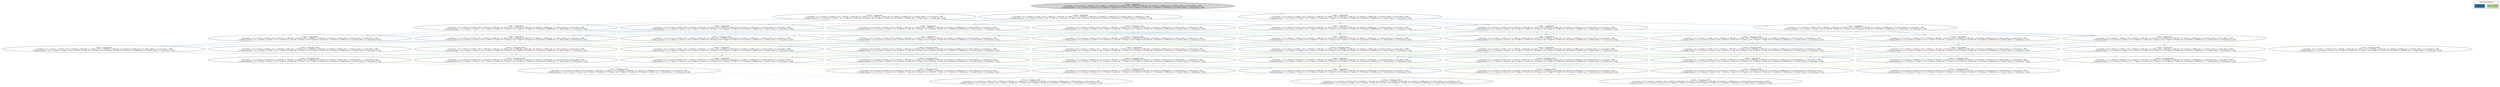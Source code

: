 strict digraph DiskGraph {
edge [colorscheme="paired12"]
nodesep=0.35;
subgraph cluster_graph {
color="white";
-8036394080867483863 [label="/\\ state = \"operational\"\n/\\ customers = [c1 |-> [assets |-> [credit |-> (25 :> 2 @@ 50 :> 2 @@ 100 :> 2), bank |-> (25 :> 0 @@ 50 :> 0 @@ 100 :> 0), product |-> [saffron_sky |-> 0, desert_white |-> 0, ocean_blue |-> 0]]]]\n/\\ vending_machines = [v1 |-> [assets |-> [credit |-> (25 :> 0 @@ 50 :> 0 @@ 100 :> 0), bank |-> (25 :> 0 @@ 50 :> 0 @@ 100 :> 0), product |-> [saffron_sky |-> 2, desert_white |-> 2, ocean_blue |-> 2]]]]",style = filled]
-8036394080867483863 -> 5819618742679521046 [label="",color="2",fontcolor="2"];
5819618742679521046 [label="/\\ state = \"operational\"\n/\\ customers = [c1 |-> [assets |-> [credit |-> (25 :> 1 @@ 50 :> 2 @@ 100 :> 2), bank |-> (25 :> 0 @@ 50 :> 0 @@ 100 :> 0), product |-> [saffron_sky |-> 0, desert_white |-> 0, ocean_blue |-> 0]]]]\n/\\ vending_machines = [v1 |-> [assets |-> [credit |-> (25 :> 1 @@ 50 :> 0 @@ 100 :> 0), bank |-> (25 :> 0 @@ 50 :> 0 @@ 100 :> 0), product |-> [saffron_sky |-> 2, desert_white |-> 2, ocean_blue |-> 2]]]]"];
-8036394080867483863 -> 4469112854891526664 [label="",color="2",fontcolor="2"];
4469112854891526664 [label="/\\ state = \"operational\"\n/\\ customers = [c1 |-> [assets |-> [credit |-> (25 :> 2 @@ 50 :> 1 @@ 100 :> 2), bank |-> (25 :> 0 @@ 50 :> 0 @@ 100 :> 0), product |-> [saffron_sky |-> 0, desert_white |-> 0, ocean_blue |-> 0]]]]\n/\\ vending_machines = [v1 |-> [assets |-> [credit |-> (25 :> 0 @@ 50 :> 1 @@ 100 :> 0), bank |-> (25 :> 0 @@ 50 :> 0 @@ 100 :> 0), product |-> [saffron_sky |-> 2, desert_white |-> 2, ocean_blue |-> 2]]]]"];
5819618742679521046 -> -1954012271186810486 [label="",color="2",fontcolor="2"];
-1954012271186810486 [label="/\\ state = \"operational\"\n/\\ customers = [c1 |-> [assets |-> [credit |-> (25 :> 0 @@ 50 :> 2 @@ 100 :> 2), bank |-> (25 :> 0 @@ 50 :> 0 @@ 100 :> 0), product |-> [saffron_sky |-> 0, desert_white |-> 0, ocean_blue |-> 0]]]]\n/\\ vending_machines = [v1 |-> [assets |-> [credit |-> (25 :> 2 @@ 50 :> 0 @@ 100 :> 0), bank |-> (25 :> 0 @@ 50 :> 0 @@ 100 :> 0), product |-> [saffron_sky |-> 2, desert_white |-> 2, ocean_blue |-> 2]]]]"];
-8036394080867483863 -> -5869116558079258916 [label="",color="2",fontcolor="2"];
-5869116558079258916 [label="/\\ state = \"operational\"\n/\\ customers = [c1 |-> [assets |-> [credit |-> (25 :> 2 @@ 50 :> 2 @@ 100 :> 1), bank |-> (25 :> 0 @@ 50 :> 0 @@ 100 :> 0), product |-> [saffron_sky |-> 0, desert_white |-> 0, ocean_blue |-> 0]]]]\n/\\ vending_machines = [v1 |-> [assets |-> [credit |-> (25 :> 0 @@ 50 :> 0 @@ 100 :> 1), bank |-> (25 :> 0 @@ 50 :> 0 @@ 100 :> 0), product |-> [saffron_sky |-> 2, desert_white |-> 2, ocean_blue |-> 2]]]]"];
4469112854891526664 -> -90366428599172553 [label="",color="2",fontcolor="2"];
-90366428599172553 [label="/\\ state = \"operational\"\n/\\ customers = [c1 |-> [assets |-> [credit |-> (25 :> 1 @@ 50 :> 1 @@ 100 :> 2), bank |-> (25 :> 0 @@ 50 :> 0 @@ 100 :> 0), product |-> [saffron_sky |-> 0, desert_white |-> 0, ocean_blue |-> 0]]]]\n/\\ vending_machines = [v1 |-> [assets |-> [credit |-> (25 :> 1 @@ 50 :> 1 @@ 100 :> 0), bank |-> (25 :> 0 @@ 50 :> 0 @@ 100 :> 0), product |-> [saffron_sky |-> 2, desert_white |-> 2, ocean_blue |-> 2]]]]"];
5819618742679521046 -> -90366428599172553 [label="",color="2",fontcolor="2"];
-1954012271186810486 -> 5376295676663590059 [label="",color="2",fontcolor="2"];
5376295676663590059 [label="/\\ state = \"operational\"\n/\\ customers = [c1 |-> [assets |-> [credit |-> (25 :> 0 @@ 50 :> 1 @@ 100 :> 2), bank |-> (25 :> 0 @@ 50 :> 0 @@ 100 :> 0), product |-> [saffron_sky |-> 0, desert_white |-> 0, ocean_blue |-> 0]]]]\n/\\ vending_machines = [v1 |-> [assets |-> [credit |-> (25 :> 2 @@ 50 :> 1 @@ 100 :> 0), bank |-> (25 :> 0 @@ 50 :> 0 @@ 100 :> 0), product |-> [saffron_sky |-> 2, desert_white |-> 2, ocean_blue |-> 2]]]]"];
-5869116558079258916 -> 7941882261574235875 [label="",color="2",fontcolor="2"];
7941882261574235875 [label="/\\ state = \"operational\"\n/\\ customers = [c1 |-> [assets |-> [credit |-> (25 :> 1 @@ 50 :> 2 @@ 100 :> 1), bank |-> (25 :> 0 @@ 50 :> 0 @@ 100 :> 0), product |-> [saffron_sky |-> 0, desert_white |-> 0, ocean_blue |-> 0]]]]\n/\\ vending_machines = [v1 |-> [assets |-> [credit |-> (25 :> 1 @@ 50 :> 0 @@ 100 :> 1), bank |-> (25 :> 0 @@ 50 :> 0 @@ 100 :> 0), product |-> [saffron_sky |-> 2, desert_white |-> 2, ocean_blue |-> 2]]]]"];
4469112854891526664 -> -6702692722698548949 [label="",color="2",fontcolor="2"];
-6702692722698548949 [label="/\\ state = \"operational\"\n/\\ customers = [c1 |-> [assets |-> [credit |-> (25 :> 2 @@ 50 :> 0 @@ 100 :> 2), bank |-> (25 :> 0 @@ 50 :> 0 @@ 100 :> 0), product |-> [saffron_sky |-> 0, desert_white |-> 0, ocean_blue |-> 0]]]]\n/\\ vending_machines = [v1 |-> [assets |-> [credit |-> (25 :> 0 @@ 50 :> 2 @@ 100 :> 0), bank |-> (25 :> 0 @@ 50 :> 0 @@ 100 :> 0), product |-> [saffron_sky |-> 2, desert_white |-> 2, ocean_blue |-> 2]]]]"];
5819618742679521046 -> 7941882261574235875 [label="",color="2",fontcolor="2"];
-90366428599172553 -> 5376295676663590059 [label="",color="2",fontcolor="2"];
-1954012271186810486 -> -2732066980887390081 [label="",color="2",fontcolor="2"];
-2732066980887390081 [label="/\\ state = \"operational\"\n/\\ customers = [c1 |-> [assets |-> [credit |-> (25 :> 0 @@ 50 :> 2 @@ 100 :> 1), bank |-> (25 :> 0 @@ 50 :> 0 @@ 100 :> 0), product |-> [saffron_sky |-> 0, desert_white |-> 0, ocean_blue |-> 0]]]]\n/\\ vending_machines = [v1 |-> [assets |-> [credit |-> (25 :> 2 @@ 50 :> 0 @@ 100 :> 1), bank |-> (25 :> 0 @@ 50 :> 0 @@ 100 :> 0), product |-> [saffron_sky |-> 2, desert_white |-> 2, ocean_blue |-> 2]]]]"];
-5869116558079258916 -> 67890212846767101 [label="",color="2",fontcolor="2"];
67890212846767101 [label="/\\ state = \"operational\"\n/\\ customers = [c1 |-> [assets |-> [credit |-> (25 :> 2 @@ 50 :> 1 @@ 100 :> 1), bank |-> (25 :> 0 @@ 50 :> 0 @@ 100 :> 0), product |-> [saffron_sky |-> 0, desert_white |-> 0, ocean_blue |-> 0]]]]\n/\\ vending_machines = [v1 |-> [assets |-> [credit |-> (25 :> 0 @@ 50 :> 1 @@ 100 :> 1), bank |-> (25 :> 0 @@ 50 :> 0 @@ 100 :> 0), product |-> [saffron_sky |-> 2, desert_white |-> 2, ocean_blue |-> 2]]]]"];
-90366428599172553 -> 7079885371248226580 [label="",color="2",fontcolor="2"];
7079885371248226580 [label="/\\ state = \"operational\"\n/\\ customers = [c1 |-> [assets |-> [credit |-> (25 :> 1 @@ 50 :> 0 @@ 100 :> 2), bank |-> (25 :> 0 @@ 50 :> 0 @@ 100 :> 0), product |-> [saffron_sky |-> 0, desert_white |-> 0, ocean_blue |-> 0]]]]\n/\\ vending_machines = [v1 |-> [assets |-> [credit |-> (25 :> 1 @@ 50 :> 2 @@ 100 :> 0), bank |-> (25 :> 0 @@ 50 :> 0 @@ 100 :> 0), product |-> [saffron_sky |-> 2, desert_white |-> 2, ocean_blue |-> 2]]]]"];
4469112854891526664 -> 67890212846767101 [label="",color="2",fontcolor="2"];
-90366428599172553 -> -4590646274361117758 [label="",color="2",fontcolor="2"];
-4590646274361117758 [label="/\\ state = \"operational\"\n/\\ customers = [c1 |-> [assets |-> [credit |-> (25 :> 1 @@ 50 :> 1 @@ 100 :> 1), bank |-> (25 :> 0 @@ 50 :> 0 @@ 100 :> 0), product |-> [saffron_sky |-> 0, desert_white |-> 0, ocean_blue |-> 0]]]]\n/\\ vending_machines = [v1 |-> [assets |-> [credit |-> (25 :> 1 @@ 50 :> 1 @@ 100 :> 1), bank |-> (25 :> 0 @@ 50 :> 0 @@ 100 :> 0), product |-> [saffron_sky |-> 2, desert_white |-> 2, ocean_blue |-> 2]]]]"];
-1954012271186810486 -> 7011796760722595672 [label="",color="3",fontcolor="3"];
7011796760722595672 [label="/\\ state = \"returning_credit\"\n/\\ customers = [c1 |-> [assets |-> [credit |-> (25 :> 1 @@ 50 :> 2 @@ 100 :> 2), bank |-> (25 :> 0 @@ 50 :> 0 @@ 100 :> 0), product |-> [saffron_sky |-> 0, desert_white |-> 0, ocean_blue |-> 0]]]]\n/\\ vending_machines = [v1 |-> [assets |-> [credit |-> (25 :> 1 @@ 50 :> 0 @@ 100 :> 0), bank |-> (25 :> 0 @@ 50 :> 0 @@ 100 :> 0), product |-> [saffron_sky |-> 2, desert_white |-> 2, ocean_blue |-> 2]]]]"];
-5869116558079258916 -> -7247289101424245446 [label="",color="2",fontcolor="2"];
-7247289101424245446 [label="/\\ state = \"operational\"\n/\\ customers = [c1 |-> [assets |-> [credit |-> (25 :> 2 @@ 50 :> 2 @@ 100 :> 0), bank |-> (25 :> 0 @@ 50 :> 0 @@ 100 :> 0), product |-> [saffron_sky |-> 0, desert_white |-> 0, ocean_blue |-> 0]]]]\n/\\ vending_machines = [v1 |-> [assets |-> [credit |-> (25 :> 0 @@ 50 :> 0 @@ 100 :> 2), bank |-> (25 :> 0 @@ 50 :> 0 @@ 100 :> 0), product |-> [saffron_sky |-> 2, desert_white |-> 2, ocean_blue |-> 2]]]]"];
5819618742679521046 -> -6776397638518184089 [label="",color="3",fontcolor="3"];
-6776397638518184089 [label="/\\ state = \"returning_credit\"\n/\\ customers = [c1 |-> [assets |-> [credit |-> (25 :> 2 @@ 50 :> 2 @@ 100 :> 2), bank |-> (25 :> 0 @@ 50 :> 0 @@ 100 :> 0), product |-> [saffron_sky |-> 0, desert_white |-> 0, ocean_blue |-> 0]]]]\n/\\ vending_machines = [v1 |-> [assets |-> [credit |-> (25 :> 0 @@ 50 :> 0 @@ 100 :> 0), bank |-> (25 :> 0 @@ 50 :> 0 @@ 100 :> 0), product |-> [saffron_sky |-> 2, desert_white |-> 2, ocean_blue |-> 2]]]]"];
-5869116558079258916 -> -6776397638518184089 [label="",color="3",fontcolor="3"];
5376295676663590059 -> -2998752611084689528 [label="",color="2",fontcolor="2"];
-2998752611084689528 [label="/\\ state = \"operational\"\n/\\ customers = [c1 |-> [assets |-> [credit |-> (25 :> 0 @@ 50 :> 0 @@ 100 :> 2), bank |-> (25 :> 0 @@ 50 :> 0 @@ 100 :> 0), product |-> [saffron_sky |-> 0, desert_white |-> 0, ocean_blue |-> 0]]]]\n/\\ vending_machines = [v1 |-> [assets |-> [credit |-> (25 :> 2 @@ 50 :> 2 @@ 100 :> 0), bank |-> (25 :> 0 @@ 50 :> 0 @@ 100 :> 0), product |-> [saffron_sky |-> 2, desert_white |-> 2, ocean_blue |-> 2]]]]"];
-90366428599172553 -> 1119393133486170694 [label="",color="3",fontcolor="3"];
1119393133486170694 [label="/\\ state = \"returning_credit\"\n/\\ customers = [c1 |-> [assets |-> [credit |-> (25 :> 2 @@ 50 :> 1 @@ 100 :> 2), bank |-> (25 :> 0 @@ 50 :> 0 @@ 100 :> 0), product |-> [saffron_sky |-> 0, desert_white |-> 0, ocean_blue |-> 0]]]]\n/\\ vending_machines = [v1 |-> [assets |-> [credit |-> (25 :> 0 @@ 50 :> 1 @@ 100 :> 0), bank |-> (25 :> 0 @@ 50 :> 0 @@ 100 :> 0), product |-> [saffron_sky |-> 2, desert_white |-> 2, ocean_blue |-> 2]]]]"];
4469112854891526664 -> -6776397638518184089 [label="",color="3",fontcolor="3"];
5376295676663590059 -> 8388020077957848414 [label="",color="2",fontcolor="2"];
8388020077957848414 [label="/\\ state = \"operational\"\n/\\ customers = [c1 |-> [assets |-> [credit |-> (25 :> 0 @@ 50 :> 1 @@ 100 :> 1), bank |-> (25 :> 0 @@ 50 :> 0 @@ 100 :> 0), product |-> [saffron_sky |-> 0, desert_white |-> 0, ocean_blue |-> 0]]]]\n/\\ vending_machines = [v1 |-> [assets |-> [credit |-> (25 :> 2 @@ 50 :> 1 @@ 100 :> 1), bank |-> (25 :> 0 @@ 50 :> 0 @@ 100 :> 0), product |-> [saffron_sky |-> 2, desert_white |-> 2, ocean_blue |-> 2]]]]"];
-6702692722698548949 -> 7079885371248226580 [label="",color="2",fontcolor="2"];
7941882261574235875 -> -2732066980887390081 [label="",color="2",fontcolor="2"];
7941882261574235875 -> -4590646274361117758 [label="",color="2",fontcolor="2"];
-90366428599172553 -> 7011796760722595672 [label="",color="3",fontcolor="3"];
7941882261574235875 -> 6618033833113910533 [label="",color="2",fontcolor="2"];
6618033833113910533 [label="/\\ state = \"operational\"\n/\\ customers = [c1 |-> [assets |-> [credit |-> (25 :> 1 @@ 50 :> 2 @@ 100 :> 0), bank |-> (25 :> 0 @@ 50 :> 0 @@ 100 :> 0), product |-> [saffron_sky |-> 0, desert_white |-> 0, ocean_blue |-> 0]]]]\n/\\ vending_machines = [v1 |-> [assets |-> [credit |-> (25 :> 1 @@ 50 :> 0 @@ 100 :> 2), bank |-> (25 :> 0 @@ 50 :> 0 @@ 100 :> 0), product |-> [saffron_sky |-> 2, desert_white |-> 2, ocean_blue |-> 2]]]]"];
-2732066980887390081 -> 8388020077957848414 [label="",color="2",fontcolor="2"];
5376295676663590059 -> -3516347728395412871 [label="",color="3",fontcolor="3"];
-3516347728395412871 [label="/\\ state = \"returning_credit\"\n/\\ customers = [c1 |-> [assets |-> [credit |-> (25 :> 1 @@ 50 :> 1 @@ 100 :> 2), bank |-> (25 :> 0 @@ 50 :> 0 @@ 100 :> 0), product |-> [saffron_sky |-> 0, desert_white |-> 0, ocean_blue |-> 0]]]]\n/\\ vending_machines = [v1 |-> [assets |-> [credit |-> (25 :> 1 @@ 50 :> 1 @@ 100 :> 0), bank |-> (25 :> 0 @@ 50 :> 0 @@ 100 :> 0), product |-> [saffron_sky |-> 2, desert_white |-> 2, ocean_blue |-> 2]]]]"];
-6702692722698548949 -> -7201524341418166050 [label="",color="2",fontcolor="2"];
-7201524341418166050 [label="/\\ state = \"operational\"\n/\\ customers = [c1 |-> [assets |-> [credit |-> (25 :> 2 @@ 50 :> 0 @@ 100 :> 1), bank |-> (25 :> 0 @@ 50 :> 0 @@ 100 :> 0), product |-> [saffron_sky |-> 0, desert_white |-> 0, ocean_blue |-> 0]]]]\n/\\ vending_machines = [v1 |-> [assets |-> [credit |-> (25 :> 0 @@ 50 :> 2 @@ 100 :> 1), bank |-> (25 :> 0 @@ 50 :> 0 @@ 100 :> 0), product |-> [saffron_sky |-> 2, desert_white |-> 2, ocean_blue |-> 2]]]]"];
5376295676663590059 -> -3067958119244795452 [label="",color="3",fontcolor="3"];
-3067958119244795452 [label="/\\ state = \"returning_credit\"\n/\\ customers = [c1 |-> [assets |-> [credit |-> (25 :> 0 @@ 50 :> 2 @@ 100 :> 2), bank |-> (25 :> 0 @@ 50 :> 0 @@ 100 :> 0), product |-> [saffron_sky |-> 0, desert_white |-> 0, ocean_blue |-> 0]]]]\n/\\ vending_machines = [v1 |-> [assets |-> [credit |-> (25 :> 2 @@ 50 :> 0 @@ 100 :> 0), bank |-> (25 :> 0 @@ 50 :> 0 @@ 100 :> 0), product |-> [saffron_sky |-> 2, desert_white |-> 2, ocean_blue |-> 2]]]]"];
-2732066980887390081 -> -1155878170646490215 [label="",color="2",fontcolor="2"];
-1155878170646490215 [label="/\\ state = \"operational\"\n/\\ customers = [c1 |-> [assets |-> [credit |-> (25 :> 0 @@ 50 :> 2 @@ 100 :> 0), bank |-> (25 :> 0 @@ 50 :> 0 @@ 100 :> 0), product |-> [saffron_sky |-> 0, desert_white |-> 0, ocean_blue |-> 0]]]]\n/\\ vending_machines = [v1 |-> [assets |-> [credit |-> (25 :> 2 @@ 50 :> 0 @@ 100 :> 2), bank |-> (25 :> 0 @@ 50 :> 0 @@ 100 :> 0), product |-> [saffron_sky |-> 2, desert_white |-> 2, ocean_blue |-> 2]]]]"];
7941882261574235875 -> -6989254572122958190 [label="",color="3",fontcolor="3"];
-6989254572122958190 [label="/\\ state = \"returning_credit\"\n/\\ customers = [c1 |-> [assets |-> [credit |-> (25 :> 2 @@ 50 :> 2 @@ 100 :> 1), bank |-> (25 :> 0 @@ 50 :> 0 @@ 100 :> 0), product |-> [saffron_sky |-> 0, desert_white |-> 0, ocean_blue |-> 0]]]]\n/\\ vending_machines = [v1 |-> [assets |-> [credit |-> (25 :> 0 @@ 50 :> 0 @@ 100 :> 1), bank |-> (25 :> 0 @@ 50 :> 0 @@ 100 :> 0), product |-> [saffron_sky |-> 2, desert_white |-> 2, ocean_blue |-> 2]]]]"];
67890212846767101 -> -4590646274361117758 [label="",color="2",fontcolor="2"];
7941882261574235875 -> 7011796760722595672 [label="",color="3",fontcolor="3"];
-2732066980887390081 -> 6898005822633094829 [label="",color="3",fontcolor="3"];
6898005822633094829 [label="/\\ state = \"returning_credit\"\n/\\ customers = [c1 |-> [assets |-> [credit |-> (25 :> 1 @@ 50 :> 2 @@ 100 :> 1), bank |-> (25 :> 0 @@ 50 :> 0 @@ 100 :> 0), product |-> [saffron_sky |-> 0, desert_white |-> 0, ocean_blue |-> 0]]]]\n/\\ vending_machines = [v1 |-> [assets |-> [credit |-> (25 :> 1 @@ 50 :> 0 @@ 100 :> 1), bank |-> (25 :> 0 @@ 50 :> 0 @@ 100 :> 0), product |-> [saffron_sky |-> 2, desert_white |-> 2, ocean_blue |-> 2]]]]"];
7079885371248226580 -> -2998752611084689528 [label="",color="2",fontcolor="2"];
-6702692722698548949 -> 1119393133486170694 [label="",color="3",fontcolor="3"];
67890212846767101 -> -7201524341418166050 [label="",color="2",fontcolor="2"];
7079885371248226580 -> 6680110951950827745 [label="",color="2",fontcolor="2"];
6680110951950827745 [label="/\\ state = \"operational\"\n/\\ customers = [c1 |-> [assets |-> [credit |-> (25 :> 1 @@ 50 :> 0 @@ 100 :> 1), bank |-> (25 :> 0 @@ 50 :> 0 @@ 100 :> 0), product |-> [saffron_sky |-> 0, desert_white |-> 0, ocean_blue |-> 0]]]]\n/\\ vending_machines = [v1 |-> [assets |-> [credit |-> (25 :> 1 @@ 50 :> 2 @@ 100 :> 1), bank |-> (25 :> 0 @@ 50 :> 0 @@ 100 :> 0), product |-> [saffron_sky |-> 2, desert_white |-> 2, ocean_blue |-> 2]]]]"];
7011796760722595672 -> -6776397638518184089 [label="",color="3",fontcolor="3"];
-2732066980887390081 -> -3067958119244795452 [label="",color="3",fontcolor="3"];
-4590646274361117758 -> 8388020077957848414 [label="",color="2",fontcolor="2"];
-6776397638518184089 -> -8036394080867483863 [label="",color="3",fontcolor="3"];
67890212846767101 -> 3824102172273655835 [label="",color="2",fontcolor="2"];
3824102172273655835 [label="/\\ state = \"operational\"\n/\\ customers = [c1 |-> [assets |-> [credit |-> (25 :> 2 @@ 50 :> 1 @@ 100 :> 0), bank |-> (25 :> 0 @@ 50 :> 0 @@ 100 :> 0), product |-> [saffron_sky |-> 0, desert_white |-> 0, ocean_blue |-> 0]]]]\n/\\ vending_machines = [v1 |-> [assets |-> [credit |-> (25 :> 0 @@ 50 :> 1 @@ 100 :> 2), bank |-> (25 :> 0 @@ 50 :> 0 @@ 100 :> 0), product |-> [saffron_sky |-> 2, desert_white |-> 2, ocean_blue |-> 2]]]]"];
7079885371248226580 -> -7820826128956681883 [label="",color="3",fontcolor="3"];
-7820826128956681883 [label="/\\ state = \"returning_credit\"\n/\\ customers = [c1 |-> [assets |-> [credit |-> (25 :> 2 @@ 50 :> 0 @@ 100 :> 2), bank |-> (25 :> 0 @@ 50 :> 0 @@ 100 :> 0), product |-> [saffron_sky |-> 0, desert_white |-> 0, ocean_blue |-> 0]]]]\n/\\ vending_machines = [v1 |-> [assets |-> [credit |-> (25 :> 0 @@ 50 :> 2 @@ 100 :> 0), bank |-> (25 :> 0 @@ 50 :> 0 @@ 100 :> 0), product |-> [saffron_sky |-> 2, desert_white |-> 2, ocean_blue |-> 2]]]]"];
-4590646274361117758 -> 6680110951950827745 [label="",color="2",fontcolor="2"];
-7247289101424245446 -> 6618033833113910533 [label="",color="2",fontcolor="2"];
7079885371248226580 -> -3516347728395412871 [label="",color="3",fontcolor="3"];
67890212846767101 -> -6989254572122958190 [label="",color="3",fontcolor="3"];
-2998752611084689528 -> -1687158965940490627 [label="",color="2",fontcolor="2"];
-1687158965940490627 [label="/\\ state = \"operational\"\n/\\ customers = [c1 |-> [assets |-> [credit |-> (25 :> 0 @@ 50 :> 0 @@ 100 :> 1), bank |-> (25 :> 0 @@ 50 :> 0 @@ 100 :> 0), product |-> [saffron_sky |-> 0, desert_white |-> 0, ocean_blue |-> 0]]]]\n/\\ vending_machines = [v1 |-> [assets |-> [credit |-> (25 :> 2 @@ 50 :> 2 @@ 100 :> 1), bank |-> (25 :> 0 @@ 50 :> 0 @@ 100 :> 0), product |-> [saffron_sky |-> 2, desert_white |-> 2, ocean_blue |-> 2]]]]"];
8388020077957848414 -> -1687158965940490627 [label="",color="2",fontcolor="2"];
-7247289101424245446 -> 3824102172273655835 [label="",color="2",fontcolor="2"];
-4590646274361117758 -> -744643240721713116 [label="",color="2",fontcolor="2"];
-744643240721713116 [label="/\\ state = \"operational\"\n/\\ customers = [c1 |-> [assets |-> [credit |-> (25 :> 1 @@ 50 :> 1 @@ 100 :> 0), bank |-> (25 :> 0 @@ 50 :> 0 @@ 100 :> 0), product |-> [saffron_sky |-> 0, desert_white |-> 0, ocean_blue |-> 0]]]]\n/\\ vending_machines = [v1 |-> [assets |-> [credit |-> (25 :> 1 @@ 50 :> 1 @@ 100 :> 2), bank |-> (25 :> 0 @@ 50 :> 0 @@ 100 :> 0), product |-> [saffron_sky |-> 2, desert_white |-> 2, ocean_blue |-> 2]]]]"];
-7247289101424245446 -> -6989254572122958190 [label="",color="3",fontcolor="3"];
67890212846767101 -> 1119393133486170694 [label="",color="3",fontcolor="3"];
-2998752611084689528 -> 6038577588483959130 [label="",color="3",fontcolor="3"];
6038577588483959130 [label="/\\ state = \"returning_credit\"\n/\\ customers = [c1 |-> [assets |-> [credit |-> (25 :> 1 @@ 50 :> 0 @@ 100 :> 2), bank |-> (25 :> 0 @@ 50 :> 0 @@ 100 :> 0), product |-> [saffron_sky |-> 0, desert_white |-> 0, ocean_blue |-> 0]]]]\n/\\ vending_machines = [v1 |-> [assets |-> [credit |-> (25 :> 1 @@ 50 :> 2 @@ 100 :> 0), bank |-> (25 :> 0 @@ 50 :> 0 @@ 100 :> 0), product |-> [saffron_sky |-> 2, desert_white |-> 2, ocean_blue |-> 2]]]]"];
1119393133486170694 -> -6776397638518184089 [label="",color="3",fontcolor="3"];
8388020077957848414 -> 4722299853401183928 [label="",color="2",fontcolor="2"];
4722299853401183928 [label="/\\ state = \"operational\"\n/\\ customers = [c1 |-> [assets |-> [credit |-> (25 :> 0 @@ 50 :> 1 @@ 100 :> 0), bank |-> (25 :> 0 @@ 50 :> 0 @@ 100 :> 0), product |-> [saffron_sky |-> 0, desert_white |-> 0, ocean_blue |-> 0]]]]\n/\\ vending_machines = [v1 |-> [assets |-> [credit |-> (25 :> 2 @@ 50 :> 1 @@ 100 :> 2), bank |-> (25 :> 0 @@ 50 :> 0 @@ 100 :> 0), product |-> [saffron_sky |-> 2, desert_white |-> 2, ocean_blue |-> 2]]]]"];
-4590646274361117758 -> 3565911512347415475 [label="",color="3",fontcolor="3"];
3565911512347415475 [label="/\\ state = \"returning_credit\"\n/\\ customers = [c1 |-> [assets |-> [credit |-> (25 :> 2 @@ 50 :> 1 @@ 100 :> 1), bank |-> (25 :> 0 @@ 50 :> 0 @@ 100 :> 0), product |-> [saffron_sky |-> 0, desert_white |-> 0, ocean_blue |-> 0]]]]\n/\\ vending_machines = [v1 |-> [assets |-> [credit |-> (25 :> 0 @@ 50 :> 1 @@ 100 :> 1), bank |-> (25 :> 0 @@ 50 :> 0 @@ 100 :> 0), product |-> [saffron_sky |-> 2, desert_white |-> 2, ocean_blue |-> 2]]]]"];
6618033833113910533 -> -1155878170646490215 [label="",color="2",fontcolor="2"];
-2998752611084689528 -> 8868124260355601637 [label="",color="3",fontcolor="3"];
8868124260355601637 [label="/\\ state = \"returning_credit\"\n/\\ customers = [c1 |-> [assets |-> [credit |-> (25 :> 0 @@ 50 :> 1 @@ 100 :> 2), bank |-> (25 :> 0 @@ 50 :> 0 @@ 100 :> 0), product |-> [saffron_sky |-> 0, desert_white |-> 0, ocean_blue |-> 0]]]]\n/\\ vending_machines = [v1 |-> [assets |-> [credit |-> (25 :> 2 @@ 50 :> 1 @@ 100 :> 0), bank |-> (25 :> 0 @@ 50 :> 0 @@ 100 :> 0), product |-> [saffron_sky |-> 2, desert_white |-> 2, ocean_blue |-> 2]]]]"];
-3516347728395412871 -> 1119393133486170694 [label="",color="3",fontcolor="3"];
8388020077957848414 -> -1024806545252635764 [label="",color="3",fontcolor="3"];
-1024806545252635764 [label="/\\ state = \"returning_credit\"\n/\\ customers = [c1 |-> [assets |-> [credit |-> (25 :> 1 @@ 50 :> 1 @@ 100 :> 1), bank |-> (25 :> 0 @@ 50 :> 0 @@ 100 :> 0), product |-> [saffron_sky |-> 0, desert_white |-> 0, ocean_blue |-> 0]]]]\n/\\ vending_machines = [v1 |-> [assets |-> [credit |-> (25 :> 1 @@ 50 :> 1 @@ 100 :> 1), bank |-> (25 :> 0 @@ 50 :> 0 @@ 100 :> 0), product |-> [saffron_sky |-> 2, desert_white |-> 2, ocean_blue |-> 2]]]]"];
-4590646274361117758 -> 6898005822633094829 [label="",color="3",fontcolor="3"];
6618033833113910533 -> -744643240721713116 [label="",color="2",fontcolor="2"];
-4590646274361117758 -> -3516347728395412871 [label="",color="3",fontcolor="3"];
8388020077957848414 -> -1470381405243015119 [label="",color="3",fontcolor="3"];
-1470381405243015119 [label="/\\ state = \"returning_credit\"\n/\\ customers = [c1 |-> [assets |-> [credit |-> (25 :> 0 @@ 50 :> 2 @@ 100 :> 1), bank |-> (25 :> 0 @@ 50 :> 0 @@ 100 :> 0), product |-> [saffron_sky |-> 0, desert_white |-> 0, ocean_blue |-> 0]]]]\n/\\ vending_machines = [v1 |-> [assets |-> [credit |-> (25 :> 2 @@ 50 :> 0 @@ 100 :> 1), bank |-> (25 :> 0 @@ 50 :> 0 @@ 100 :> 0), product |-> [saffron_sky |-> 2, desert_white |-> 2, ocean_blue |-> 2]]]]"];
-3516347728395412871 -> 7011796760722595672 [label="",color="3",fontcolor="3"];
-7201524341418166050 -> 6680110951950827745 [label="",color="2",fontcolor="2"];
-3067958119244795452 -> 7011796760722595672 [label="",color="3",fontcolor="3"];
8388020077957848414 -> 8868124260355601637 [label="",color="3",fontcolor="3"];
6618033833113910533 -> -6133361060317962892 [label="",color="3",fontcolor="3"];
-6133361060317962892 [label="/\\ state = \"returning_credit\"\n/\\ customers = [c1 |-> [assets |-> [credit |-> (25 :> 2 @@ 50 :> 2 @@ 100 :> 0), bank |-> (25 :> 0 @@ 50 :> 0 @@ 100 :> 0), product |-> [saffron_sky |-> 0, desert_white |-> 0, ocean_blue |-> 0]]]]\n/\\ vending_machines = [v1 |-> [assets |-> [credit |-> (25 :> 0 @@ 50 :> 0 @@ 100 :> 2), bank |-> (25 :> 0 @@ 50 :> 0 @@ 100 :> 0), product |-> [saffron_sky |-> 2, desert_white |-> 2, ocean_blue |-> 2]]]]"];
-7201524341418166050 -> -6201515340788255944 [label="",color="2",fontcolor="2"];
-6201515340788255944 [label="/\\ state = \"operational\"\n/\\ customers = [c1 |-> [assets |-> [credit |-> (25 :> 2 @@ 50 :> 0 @@ 100 :> 0), bank |-> (25 :> 0 @@ 50 :> 0 @@ 100 :> 0), product |-> [saffron_sky |-> 0, desert_white |-> 0, ocean_blue |-> 0]]]]\n/\\ vending_machines = [v1 |-> [assets |-> [credit |-> (25 :> 0 @@ 50 :> 2 @@ 100 :> 2), bank |-> (25 :> 0 @@ 50 :> 0 @@ 100 :> 0), product |-> [saffron_sky |-> 2, desert_white |-> 2, ocean_blue |-> 2]]]]"];
-1155878170646490215 -> 4722299853401183928 [label="",color="2",fontcolor="2"];
6898005822633094829 -> -6989254572122958190 [label="",color="3",fontcolor="3"];
-6989254572122958190 -> -6776397638518184089 [label="",color="3",fontcolor="3"];
-7201524341418166050 -> 3565911512347415475 [label="",color="3",fontcolor="3"];
6680110951950827745 -> -1687158965940490627 [label="",color="2",fontcolor="2"];
-1155878170646490215 -> 7663546414093428043 [label="",color="3",fontcolor="3"];
7663546414093428043 [label="/\\ state = \"returning_credit\"\n/\\ customers = [c1 |-> [assets |-> [credit |-> (25 :> 1 @@ 50 :> 2 @@ 100 :> 0), bank |-> (25 :> 0 @@ 50 :> 0 @@ 100 :> 0), product |-> [saffron_sky |-> 0, desert_white |-> 0, ocean_blue |-> 0]]]]\n/\\ vending_machines = [v1 |-> [assets |-> [credit |-> (25 :> 1 @@ 50 :> 0 @@ 100 :> 2), bank |-> (25 :> 0 @@ 50 :> 0 @@ 100 :> 0), product |-> [saffron_sky |-> 2, desert_white |-> 2, ocean_blue |-> 2]]]]"];
6898005822633094829 -> 7011796760722595672 [label="",color="3",fontcolor="3"];
6618033833113910533 -> 6898005822633094829 [label="",color="3",fontcolor="3"];
-7201524341418166050 -> -7820826128956681883 [label="",color="3",fontcolor="3"];
6680110951950827745 -> 7589767032034757383 [label="",color="2",fontcolor="2"];
7589767032034757383 [label="/\\ state = \"operational\"\n/\\ customers = [c1 |-> [assets |-> [credit |-> (25 :> 1 @@ 50 :> 0 @@ 100 :> 0), bank |-> (25 :> 0 @@ 50 :> 0 @@ 100 :> 0), product |-> [saffron_sky |-> 0, desert_white |-> 0, ocean_blue |-> 0]]]]\n/\\ vending_machines = [v1 |-> [assets |-> [credit |-> (25 :> 1 @@ 50 :> 2 @@ 100 :> 2), bank |-> (25 :> 0 @@ 50 :> 0 @@ 100 :> 0), product |-> [saffron_sky |-> 2, desert_white |-> 2, ocean_blue |-> 2]]]]"];
6680110951950827745 -> -5944026186501562224 [label="",color="3",fontcolor="3"];
-5944026186501562224 [label="/\\ state = \"returning_credit\"\n/\\ customers = [c1 |-> [assets |-> [credit |-> (25 :> 2 @@ 50 :> 0 @@ 100 :> 1), bank |-> (25 :> 0 @@ 50 :> 0 @@ 100 :> 0), product |-> [saffron_sky |-> 0, desert_white |-> 0, ocean_blue |-> 0]]]]\n/\\ vending_machines = [v1 |-> [assets |-> [credit |-> (25 :> 0 @@ 50 :> 2 @@ 100 :> 1), bank |-> (25 :> 0 @@ 50 :> 0 @@ 100 :> 0), product |-> [saffron_sky |-> 2, desert_white |-> 2, ocean_blue |-> 2]]]]"];
-7820826128956681883 -> 1119393133486170694 [label="",color="3",fontcolor="3"];
3824102172273655835 -> -744643240721713116 [label="",color="2",fontcolor="2"];
-744643240721713116 -> 4722299853401183928 [label="",color="2",fontcolor="2"];
-1155878170646490215 -> -1470381405243015119 [label="",color="3",fontcolor="3"];
6680110951950827745 -> -1024806545252635764 [label="",color="3",fontcolor="3"];
-1687158965940490627 -> -2488589813798754917 [label="",color="2",fontcolor="2"];
-2488589813798754917 [label="/\\ state = \"operational\"\n/\\ customers = [c1 |-> [assets |-> [credit |-> (25 :> 0 @@ 50 :> 0 @@ 100 :> 0), bank |-> (25 :> 0 @@ 50 :> 0 @@ 100 :> 0), product |-> [saffron_sky |-> 0, desert_white |-> 0, ocean_blue |-> 0]]]]\n/\\ vending_machines = [v1 |-> [assets |-> [credit |-> (25 :> 2 @@ 50 :> 2 @@ 100 :> 2), bank |-> (25 :> 0 @@ 50 :> 0 @@ 100 :> 0), product |-> [saffron_sky |-> 2, desert_white |-> 2, ocean_blue |-> 2]]]]"];
-744643240721713116 -> 7589767032034757383 [label="",color="2",fontcolor="2"];
6038577588483959130 -> -7820826128956681883 [label="",color="3",fontcolor="3"];
3824102172273655835 -> -6201515340788255944 [label="",color="2",fontcolor="2"];
3824102172273655835 -> -6133361060317962892 [label="",color="3",fontcolor="3"];
-1687158965940490627 -> 7870354730952513711 [label="",color="3",fontcolor="3"];
7870354730952513711 [label="/\\ state = \"returning_credit\"\n/\\ customers = [c1 |-> [assets |-> [credit |-> (25 :> 1 @@ 50 :> 0 @@ 100 :> 1), bank |-> (25 :> 0 @@ 50 :> 0 @@ 100 :> 0), product |-> [saffron_sky |-> 0, desert_white |-> 0, ocean_blue |-> 0]]]]\n/\\ vending_machines = [v1 |-> [assets |-> [credit |-> (25 :> 1 @@ 50 :> 2 @@ 100 :> 1), bank |-> (25 :> 0 @@ 50 :> 0 @@ 100 :> 0), product |-> [saffron_sky |-> 2, desert_white |-> 2, ocean_blue |-> 2]]]]"];
-744643240721713116 -> 332255661371906133 [label="",color="3",fontcolor="3"];
332255661371906133 [label="/\\ state = \"returning_credit\"\n/\\ customers = [c1 |-> [assets |-> [credit |-> (25 :> 2 @@ 50 :> 1 @@ 100 :> 0), bank |-> (25 :> 0 @@ 50 :> 0 @@ 100 :> 0), product |-> [saffron_sky |-> 0, desert_white |-> 0, ocean_blue |-> 0]]]]\n/\\ vending_machines = [v1 |-> [assets |-> [credit |-> (25 :> 0 @@ 50 :> 1 @@ 100 :> 2), bank |-> (25 :> 0 @@ 50 :> 0 @@ 100 :> 0), product |-> [saffron_sky |-> 2, desert_white |-> 2, ocean_blue |-> 2]]]]"];
3824102172273655835 -> 3565911512347415475 [label="",color="3",fontcolor="3"];
6038577588483959130 -> -3516347728395412871 [label="",color="3",fontcolor="3"];
6680110951950827745 -> 6038577588483959130 [label="",color="3",fontcolor="3"];
-744643240721713116 -> 7663546414093428043 [label="",color="3",fontcolor="3"];
-1687158965940490627 -> 5036611772946122000 [label="",color="3",fontcolor="3"];
5036611772946122000 [label="/\\ state = \"returning_credit\"\n/\\ customers = [c1 |-> [assets |-> [credit |-> (25 :> 0 @@ 50 :> 1 @@ 100 :> 1), bank |-> (25 :> 0 @@ 50 :> 0 @@ 100 :> 0), product |-> [saffron_sky |-> 0, desert_white |-> 0, ocean_blue |-> 0]]]]\n/\\ vending_machines = [v1 |-> [assets |-> [credit |-> (25 :> 2 @@ 50 :> 1 @@ 100 :> 1), bank |-> (25 :> 0 @@ 50 :> 0 @@ 100 :> 0), product |-> [saffron_sky |-> 2, desert_white |-> 2, ocean_blue |-> 2]]]]"];
-1024806545252635764 -> 3565911512347415475 [label="",color="3",fontcolor="3"];
4722299853401183928 -> -2488589813798754917 [label="",color="2",fontcolor="2"];
-744643240721713116 -> -1024806545252635764 [label="",color="3",fontcolor="3"];
3565911512347415475 -> -6989254572122958190 [label="",color="3",fontcolor="3"];
4722299853401183928 -> -4312224664951299990 [label="",color="3",fontcolor="3"];
-4312224664951299990 [label="/\\ state = \"returning_credit\"\n/\\ customers = [c1 |-> [assets |-> [credit |-> (25 :> 1 @@ 50 :> 1 @@ 100 :> 0), bank |-> (25 :> 0 @@ 50 :> 0 @@ 100 :> 0), product |-> [saffron_sky |-> 0, desert_white |-> 0, ocean_blue |-> 0]]]]\n/\\ vending_machines = [v1 |-> [assets |-> [credit |-> (25 :> 1 @@ 50 :> 1 @@ 100 :> 2), bank |-> (25 :> 0 @@ 50 :> 0 @@ 100 :> 0), product |-> [saffron_sky |-> 2, desert_white |-> 2, ocean_blue |-> 2]]]]"];
-1024806545252635764 -> 6898005822633094829 [label="",color="3",fontcolor="3"];
-1687158965940490627 -> -1733936390275528762 [label="",color="3",fontcolor="3"];
-1733936390275528762 [label="/\\ state = \"returning_credit\"\n/\\ customers = [c1 |-> [assets |-> [credit |-> (25 :> 0 @@ 50 :> 0 @@ 100 :> 2), bank |-> (25 :> 0 @@ 50 :> 0 @@ 100 :> 0), product |-> [saffron_sky |-> 0, desert_white |-> 0, ocean_blue |-> 0]]]]\n/\\ vending_machines = [v1 |-> [assets |-> [credit |-> (25 :> 2 @@ 50 :> 2 @@ 100 :> 0), bank |-> (25 :> 0 @@ 50 :> 0 @@ 100 :> 0), product |-> [saffron_sky |-> 2, desert_white |-> 2, ocean_blue |-> 2]]]]"];
-1024806545252635764 -> -3516347728395412871 [label="",color="3",fontcolor="3"];
4722299853401183928 -> -2415927741724996649 [label="",color="3",fontcolor="3"];
-2415927741724996649 [label="/\\ state = \"returning_credit\"\n/\\ customers = [c1 |-> [assets |-> [credit |-> (25 :> 0 @@ 50 :> 2 @@ 100 :> 0), bank |-> (25 :> 0 @@ 50 :> 0 @@ 100 :> 0), product |-> [saffron_sky |-> 0, desert_white |-> 0, ocean_blue |-> 0]]]]\n/\\ vending_machines = [v1 |-> [assets |-> [credit |-> (25 :> 2 @@ 50 :> 0 @@ 100 :> 2), bank |-> (25 :> 0 @@ 50 :> 0 @@ 100 :> 0), product |-> [saffron_sky |-> 2, desert_white |-> 2, ocean_blue |-> 2]]]]"];
3565911512347415475 -> 1119393133486170694 [label="",color="3",fontcolor="3"];
8868124260355601637 -> -3516347728395412871 [label="",color="3",fontcolor="3"];
4722299853401183928 -> 5036611772946122000 [label="",color="3",fontcolor="3"];
8868124260355601637 -> -3067958119244795452 [label="",color="3",fontcolor="3"];
-6133361060317962892 -> -6989254572122958190 [label="",color="3",fontcolor="3"];
-1470381405243015119 -> 6898005822633094829 [label="",color="3",fontcolor="3"];
7663546414093428043 -> -6133361060317962892 [label="",color="3",fontcolor="3"];
7589767032034757383 -> -2488589813798754917 [label="",color="2",fontcolor="2"];
-6201515340788255944 -> 7589767032034757383 [label="",color="2",fontcolor="2"];
7589767032034757383 -> -7466314184177046666 [label="",color="3",fontcolor="3"];
-7466314184177046666 [label="/\\ state = \"returning_credit\"\n/\\ customers = [c1 |-> [assets |-> [credit |-> (25 :> 2 @@ 50 :> 0 @@ 100 :> 0), bank |-> (25 :> 0 @@ 50 :> 0 @@ 100 :> 0), product |-> [saffron_sky |-> 0, desert_white |-> 0, ocean_blue |-> 0]]]]\n/\\ vending_machines = [v1 |-> [assets |-> [credit |-> (25 :> 0 @@ 50 :> 2 @@ 100 :> 2), bank |-> (25 :> 0 @@ 50 :> 0 @@ 100 :> 0), product |-> [saffron_sky |-> 2, desert_white |-> 2, ocean_blue |-> 2]]]]"];
7663546414093428043 -> 6898005822633094829 [label="",color="3",fontcolor="3"];
-1470381405243015119 -> -3067958119244795452 [label="",color="3",fontcolor="3"];
-5944026186501562224 -> 3565911512347415475 [label="",color="3",fontcolor="3"];
7589767032034757383 -> -4312224664951299990 [label="",color="3",fontcolor="3"];
-6201515340788255944 -> 332255661371906133 [label="",color="3",fontcolor="3"];
-5944026186501562224 -> -7820826128956681883 [label="",color="3",fontcolor="3"];
-6201515340788255944 -> -5944026186501562224 [label="",color="3",fontcolor="3"];
-2488589813798754917 -> 6402390848094573385 [label="",color="3",fontcolor="3"];
6402390848094573385 [label="/\\ state = \"returning_credit\"\n/\\ customers = [c1 |-> [assets |-> [credit |-> (25 :> 1 @@ 50 :> 0 @@ 100 :> 0), bank |-> (25 :> 0 @@ 50 :> 0 @@ 100 :> 0), product |-> [saffron_sky |-> 0, desert_white |-> 0, ocean_blue |-> 0]]]]\n/\\ vending_machines = [v1 |-> [assets |-> [credit |-> (25 :> 1 @@ 50 :> 2 @@ 100 :> 2), bank |-> (25 :> 0 @@ 50 :> 0 @@ 100 :> 0), product |-> [saffron_sky |-> 2, desert_white |-> 2, ocean_blue |-> 2]]]]"];
7870354730952513711 -> -5944026186501562224 [label="",color="3",fontcolor="3"];
7589767032034757383 -> 7870354730952513711 [label="",color="3",fontcolor="3"];
332255661371906133 -> -6133361060317962892 [label="",color="3",fontcolor="3"];
5036611772946122000 -> -1024806545252635764 [label="",color="3",fontcolor="3"];
332255661371906133 -> 3565911512347415475 [label="",color="3",fontcolor="3"];
-4312224664951299990 -> 332255661371906133 [label="",color="3",fontcolor="3"];
7870354730952513711 -> -1024806545252635764 [label="",color="3",fontcolor="3"];
-4312224664951299990 -> 7663546414093428043 [label="",color="3",fontcolor="3"];
7870354730952513711 -> 6038577588483959130 [label="",color="3",fontcolor="3"];
5036611772946122000 -> -1470381405243015119 [label="",color="3",fontcolor="3"];
-4312224664951299990 -> -1024806545252635764 [label="",color="3",fontcolor="3"];
-1733936390275528762 -> 6038577588483959130 [label="",color="3",fontcolor="3"];
-2488589813798754917 -> 8071966600697204470 [label="",color="3",fontcolor="3"];
8071966600697204470 [label="/\\ state = \"returning_credit\"\n/\\ customers = [c1 |-> [assets |-> [credit |-> (25 :> 0 @@ 50 :> 1 @@ 100 :> 0), bank |-> (25 :> 0 @@ 50 :> 0 @@ 100 :> 0), product |-> [saffron_sky |-> 0, desert_white |-> 0, ocean_blue |-> 0]]]]\n/\\ vending_machines = [v1 |-> [assets |-> [credit |-> (25 :> 2 @@ 50 :> 1 @@ 100 :> 2), bank |-> (25 :> 0 @@ 50 :> 0 @@ 100 :> 0), product |-> [saffron_sky |-> 2, desert_white |-> 2, ocean_blue |-> 2]]]]"];
-1733936390275528762 -> 8868124260355601637 [label="",color="3",fontcolor="3"];
-7466314184177046666 -> 332255661371906133 [label="",color="3",fontcolor="3"];
5036611772946122000 -> 8868124260355601637 [label="",color="3",fontcolor="3"];
-2415927741724996649 -> 7663546414093428043 [label="",color="3",fontcolor="3"];
8071966600697204470 -> -4312224664951299990 [label="",color="3",fontcolor="3"];
-2488589813798754917 -> -2802477338996705741 [label="",color="3",fontcolor="3"];
-2802477338996705741 [label="/\\ state = \"returning_credit\"\n/\\ customers = [c1 |-> [assets |-> [credit |-> (25 :> 0 @@ 50 :> 0 @@ 100 :> 1), bank |-> (25 :> 0 @@ 50 :> 0 @@ 100 :> 0), product |-> [saffron_sky |-> 0, desert_white |-> 0, ocean_blue |-> 0]]]]\n/\\ vending_machines = [v1 |-> [assets |-> [credit |-> (25 :> 2 @@ 50 :> 2 @@ 100 :> 1), bank |-> (25 :> 0 @@ 50 :> 0 @@ 100 :> 0), product |-> [saffron_sky |-> 2, desert_white |-> 2, ocean_blue |-> 2]]]]"];
-7466314184177046666 -> -5944026186501562224 [label="",color="3",fontcolor="3"];
6402390848094573385 -> -7466314184177046666 [label="",color="3",fontcolor="3"];
-2802477338996705741 -> 7870354730952513711 [label="",color="3",fontcolor="3"];
6402390848094573385 -> -4312224664951299990 [label="",color="3",fontcolor="3"];
-2802477338996705741 -> 5036611772946122000 [label="",color="3",fontcolor="3"];
6402390848094573385 -> 7870354730952513711 [label="",color="3",fontcolor="3"];
-2415927741724996649 -> -1470381405243015119 [label="",color="3",fontcolor="3"];
8071966600697204470 -> -2415927741724996649 [label="",color="3",fontcolor="3"];
-2802477338996705741 -> -1733936390275528762 [label="",color="3",fontcolor="3"];
8071966600697204470 -> 5036611772946122000 [label="",color="3",fontcolor="3"];
{rank = same; -8036394080867483863;}
{rank = same; 5819618742679521046;-5869116558079258916;4469112854891526664;}
{rank = same; 67890212846767101;-6776397638518184089;-90366428599172553;7941882261574235875;-1954012271186810486;-6702692722698548949;-7247289101424245446;}
{rank = same; 6618033833113910533;7079885371248226580;1119393133486170694;-7201524341418166050;-2732066980887390081;5376295676663590059;-6989254572122958190;3824102172273655835;7011796760722595672;-4590646274361117758;}
{rank = same; -7820826128956681883;-6133361060317962892;8388020077957848414;-3067958119244795452;-744643240721713116;6898005822633094829;-3516347728395412871;6680110951950827745;-2998752611084689528;-1155878170646490215;3565911512347415475;-6201515340788255944;}
{rank = same; -1024806545252635764;7589767032034757383;332255661371906133;-1687158965940490627;8868124260355601637;-1470381405243015119;4722299853401183928;-5944026186501562224;7663546414093428043;6038577588483959130;}
{rank = same; -7466314184177046666;-1733936390275528762;-2415927741724996649;7870354730952513711;-4312224664951299990;-2488589813798754917;5036611772946122000;}
{rank = same; 8071966600697204470;-2802477338996705741;6402390848094573385;}
}
subgraph cluster_legend {graph[style=bold];label = "Next State Actions" style="solid"
node [ labeljust="l",colorscheme="paired12",style=filled,shape=record ]
ReturnCredit [label="ReturnCredit",fillcolor=3]
InsertCredit [label="InsertCredit",fillcolor=2]
}}